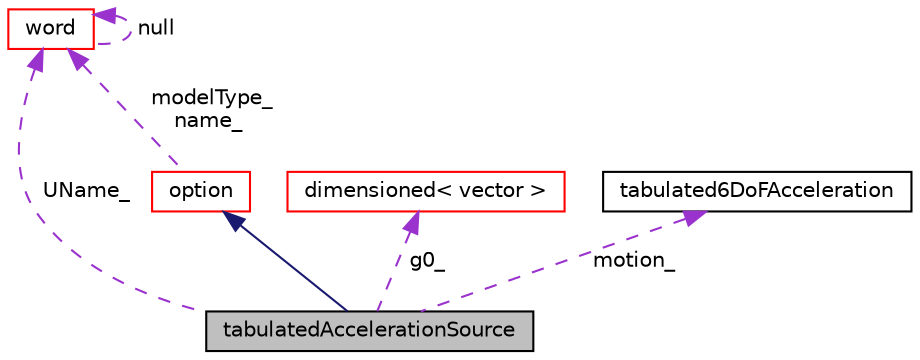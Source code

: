 digraph "tabulatedAccelerationSource"
{
  bgcolor="transparent";
  edge [fontname="Helvetica",fontsize="10",labelfontname="Helvetica",labelfontsize="10"];
  node [fontname="Helvetica",fontsize="10",shape=record];
  Node1 [label="tabulatedAccelerationSource",height=0.2,width=0.4,color="black", fillcolor="grey75", style="filled", fontcolor="black"];
  Node2 -> Node1 [dir="back",color="midnightblue",fontsize="10",style="solid",fontname="Helvetica"];
  Node2 [label="option",height=0.2,width=0.4,color="red",URL="$a01721.html",tooltip="Finite volume options abstract base class. Provides a base set of controls, e.g.: ..."];
  Node3 -> Node2 [dir="back",color="darkorchid3",fontsize="10",style="dashed",label=" modelType_\nname_" ,fontname="Helvetica"];
  Node3 [label="word",height=0.2,width=0.4,color="red",URL="$a02887.html",tooltip="A class for handling words, derived from string. "];
  Node3 -> Node3 [dir="back",color="darkorchid3",fontsize="10",style="dashed",label=" null" ,fontname="Helvetica"];
  Node4 -> Node1 [dir="back",color="darkorchid3",fontsize="10",style="dashed",label=" g0_" ,fontname="Helvetica"];
  Node4 [label="dimensioned\< vector \>",height=0.2,width=0.4,color="red",URL="$a00532.html"];
  Node3 -> Node1 [dir="back",color="darkorchid3",fontsize="10",style="dashed",label=" UName_" ,fontname="Helvetica"];
  Node5 -> Node1 [dir="back",color="darkorchid3",fontsize="10",style="dashed",label=" motion_" ,fontname="Helvetica"];
  Node5 [label="tabulated6DoFAcceleration",height=0.2,width=0.4,color="black",URL="$a02563.html",tooltip="Tabulated 6DoF acceleration. "];
}
